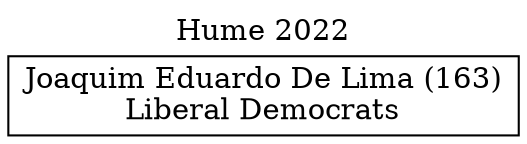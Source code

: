 // House preference flow
digraph "Joaquim Eduardo De Lima (163)_Hume_2022" {
	graph [label="Hume 2022" labelloc=t mclimit=2]
	node [shape=box]
	"Joaquim Eduardo De Lima (163)" [label="Joaquim Eduardo De Lima (163)
Liberal Democrats"]
}

